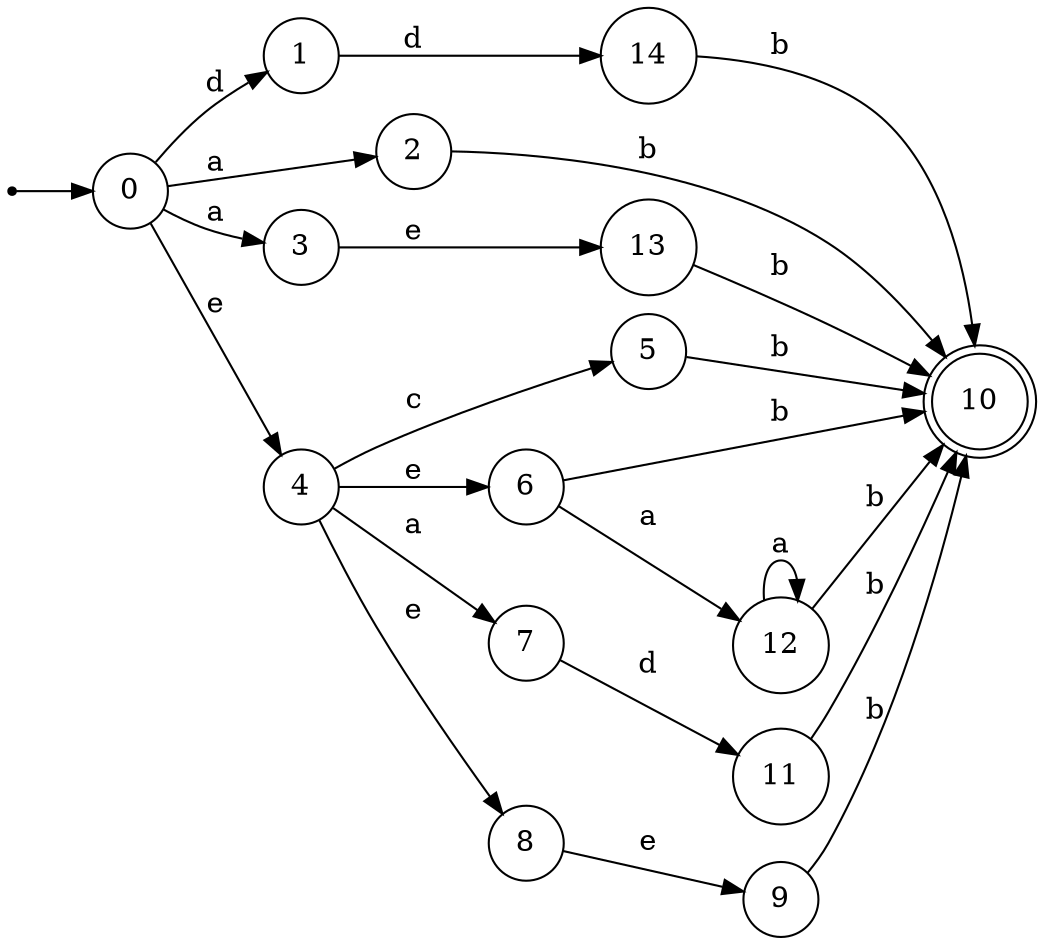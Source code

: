digraph finite_state_machine {
rankdir=LR;
size="20,20";
node [shape = point]; "dummy0"
node [shape = circle]; "0";
"dummy0" -> "0";
node [shape = circle]; "1";
node [shape = circle]; "2";
node [shape = circle]; "3";
node [shape = circle]; "4";
node [shape = circle]; "5";
node [shape = circle]; "6";
node [shape = circle]; "7";
node [shape = circle]; "8";
node [shape = circle]; "9";
node [shape = doublecircle]; "10";node [shape = circle]; "11";
node [shape = circle]; "12";
node [shape = circle]; "13";
node [shape = circle]; "14";
"0" -> "1" [label = "d"];
 "0" -> "2" [label = "a"];
 "0" -> "3" [label = "a"];
 "0" -> "4" [label = "e"];
 "4" -> "5" [label = "c"];
 "4" -> "8" [label = "e"];
 "4" -> "6" [label = "e"];
 "4" -> "7" [label = "a"];
 "8" -> "9" [label = "e"];
 "9" -> "10" [label = "b"];
 "7" -> "11" [label = "d"];
 "11" -> "10" [label = "b"];
 "6" -> "12" [label = "a"];
 "6" -> "10" [label = "b"];
 "12" -> "12" [label = "a"];
 "12" -> "10" [label = "b"];
 "5" -> "10" [label = "b"];
 "3" -> "13" [label = "e"];
 "13" -> "10" [label = "b"];
 "2" -> "10" [label = "b"];
 "1" -> "14" [label = "d"];
 "14" -> "10" [label = "b"];
 }
